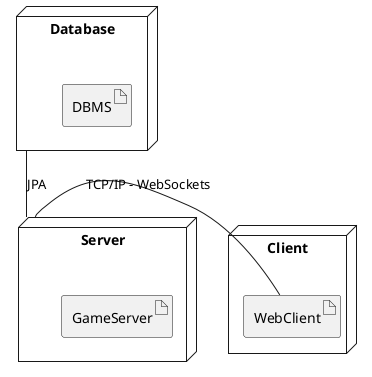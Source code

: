 @startuml

node Client {
    artifact WebClient
}
node Server {
    artifact GameServer
}

node Database {
    artifact DBMS
}

WebClient -left- Server : TCP/IP - WebSockets
Server -up- Database : JPA

@enduml